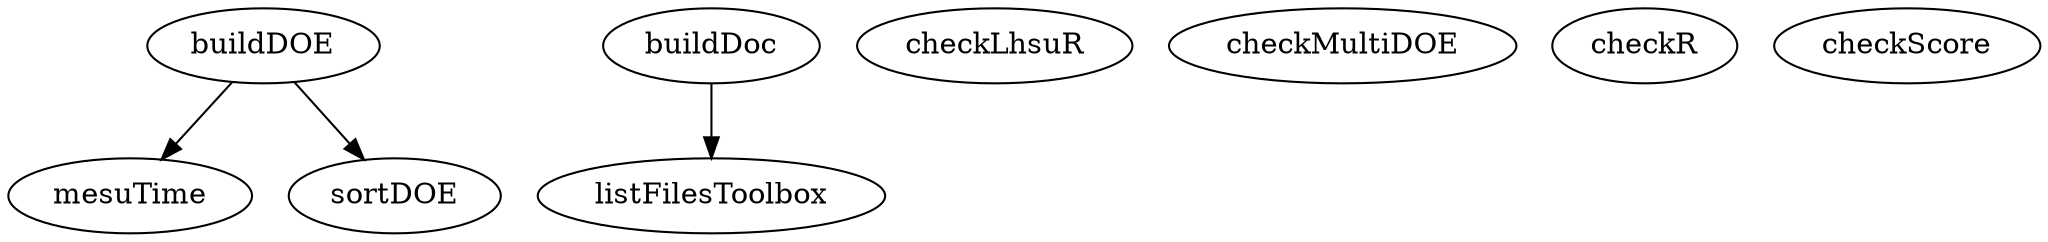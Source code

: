 /* Created by mdot for Matlab */
digraph m2html {
  buildDOE -> mesuTime;
  buildDOE -> sortDOE;
  buildDoc -> listFilesToolbox;

  buildDOE [URL="buildDOE.html"];
  buildDoc [URL="buildDoc.html"];
  checkLhsuR [URL="checkLhsuR.html"];
  checkMultiDOE [URL="checkMultiDOE.html"];
  checkR [URL="checkR.html"];
  checkScore [URL="checkScore.html"];
  listFilesToolbox [URL="listFilesToolbox.html"];
  mesuTime [URL="mesuTime.html"];
  sortDOE [URL="sortDOE.html"];
}